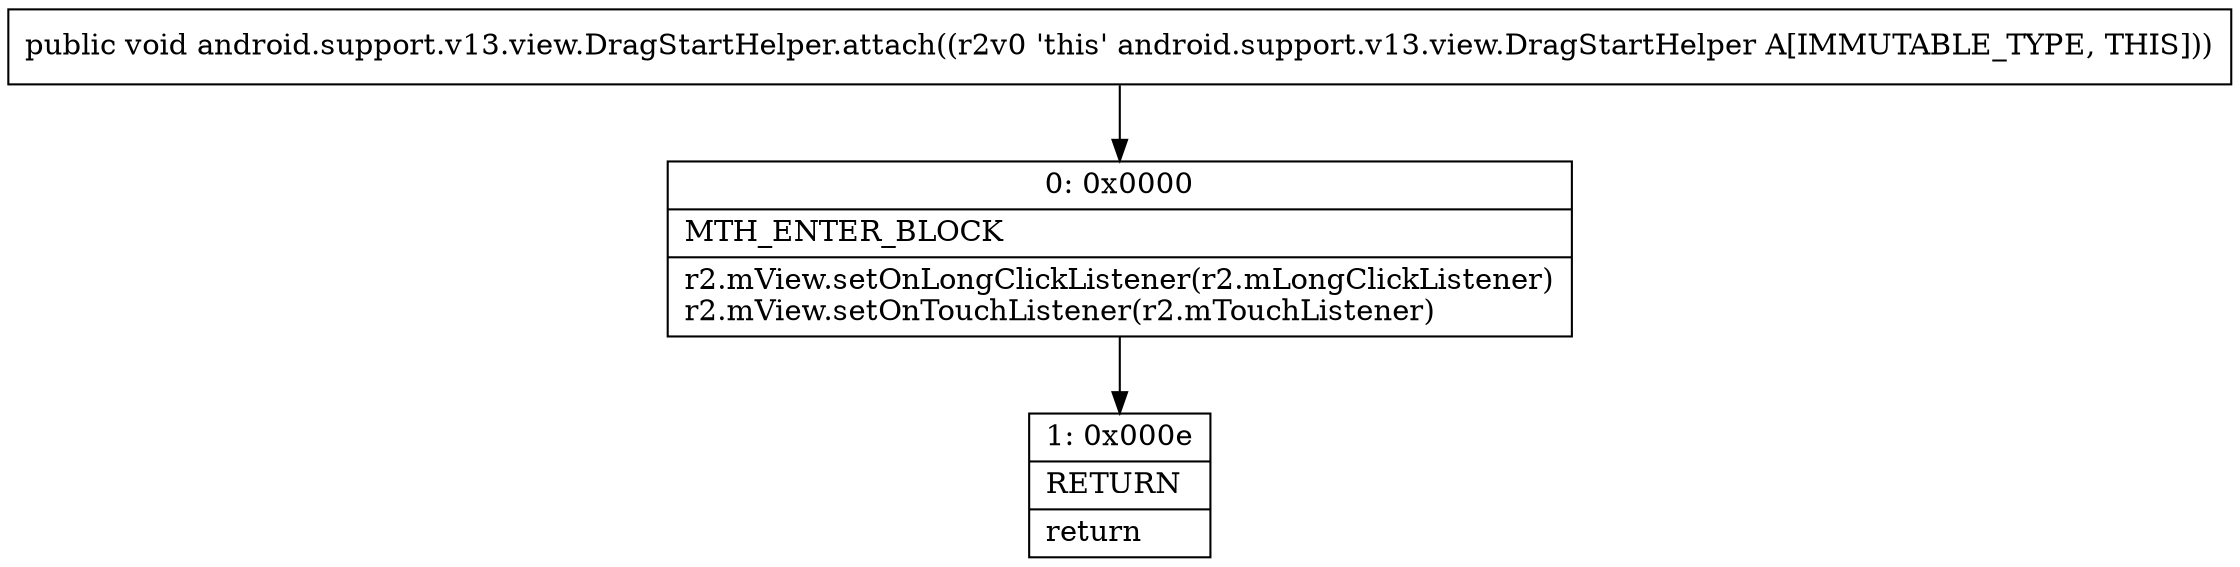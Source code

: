 digraph "CFG forandroid.support.v13.view.DragStartHelper.attach()V" {
Node_0 [shape=record,label="{0\:\ 0x0000|MTH_ENTER_BLOCK\l|r2.mView.setOnLongClickListener(r2.mLongClickListener)\lr2.mView.setOnTouchListener(r2.mTouchListener)\l}"];
Node_1 [shape=record,label="{1\:\ 0x000e|RETURN\l|return\l}"];
MethodNode[shape=record,label="{public void android.support.v13.view.DragStartHelper.attach((r2v0 'this' android.support.v13.view.DragStartHelper A[IMMUTABLE_TYPE, THIS])) }"];
MethodNode -> Node_0;
Node_0 -> Node_1;
}

